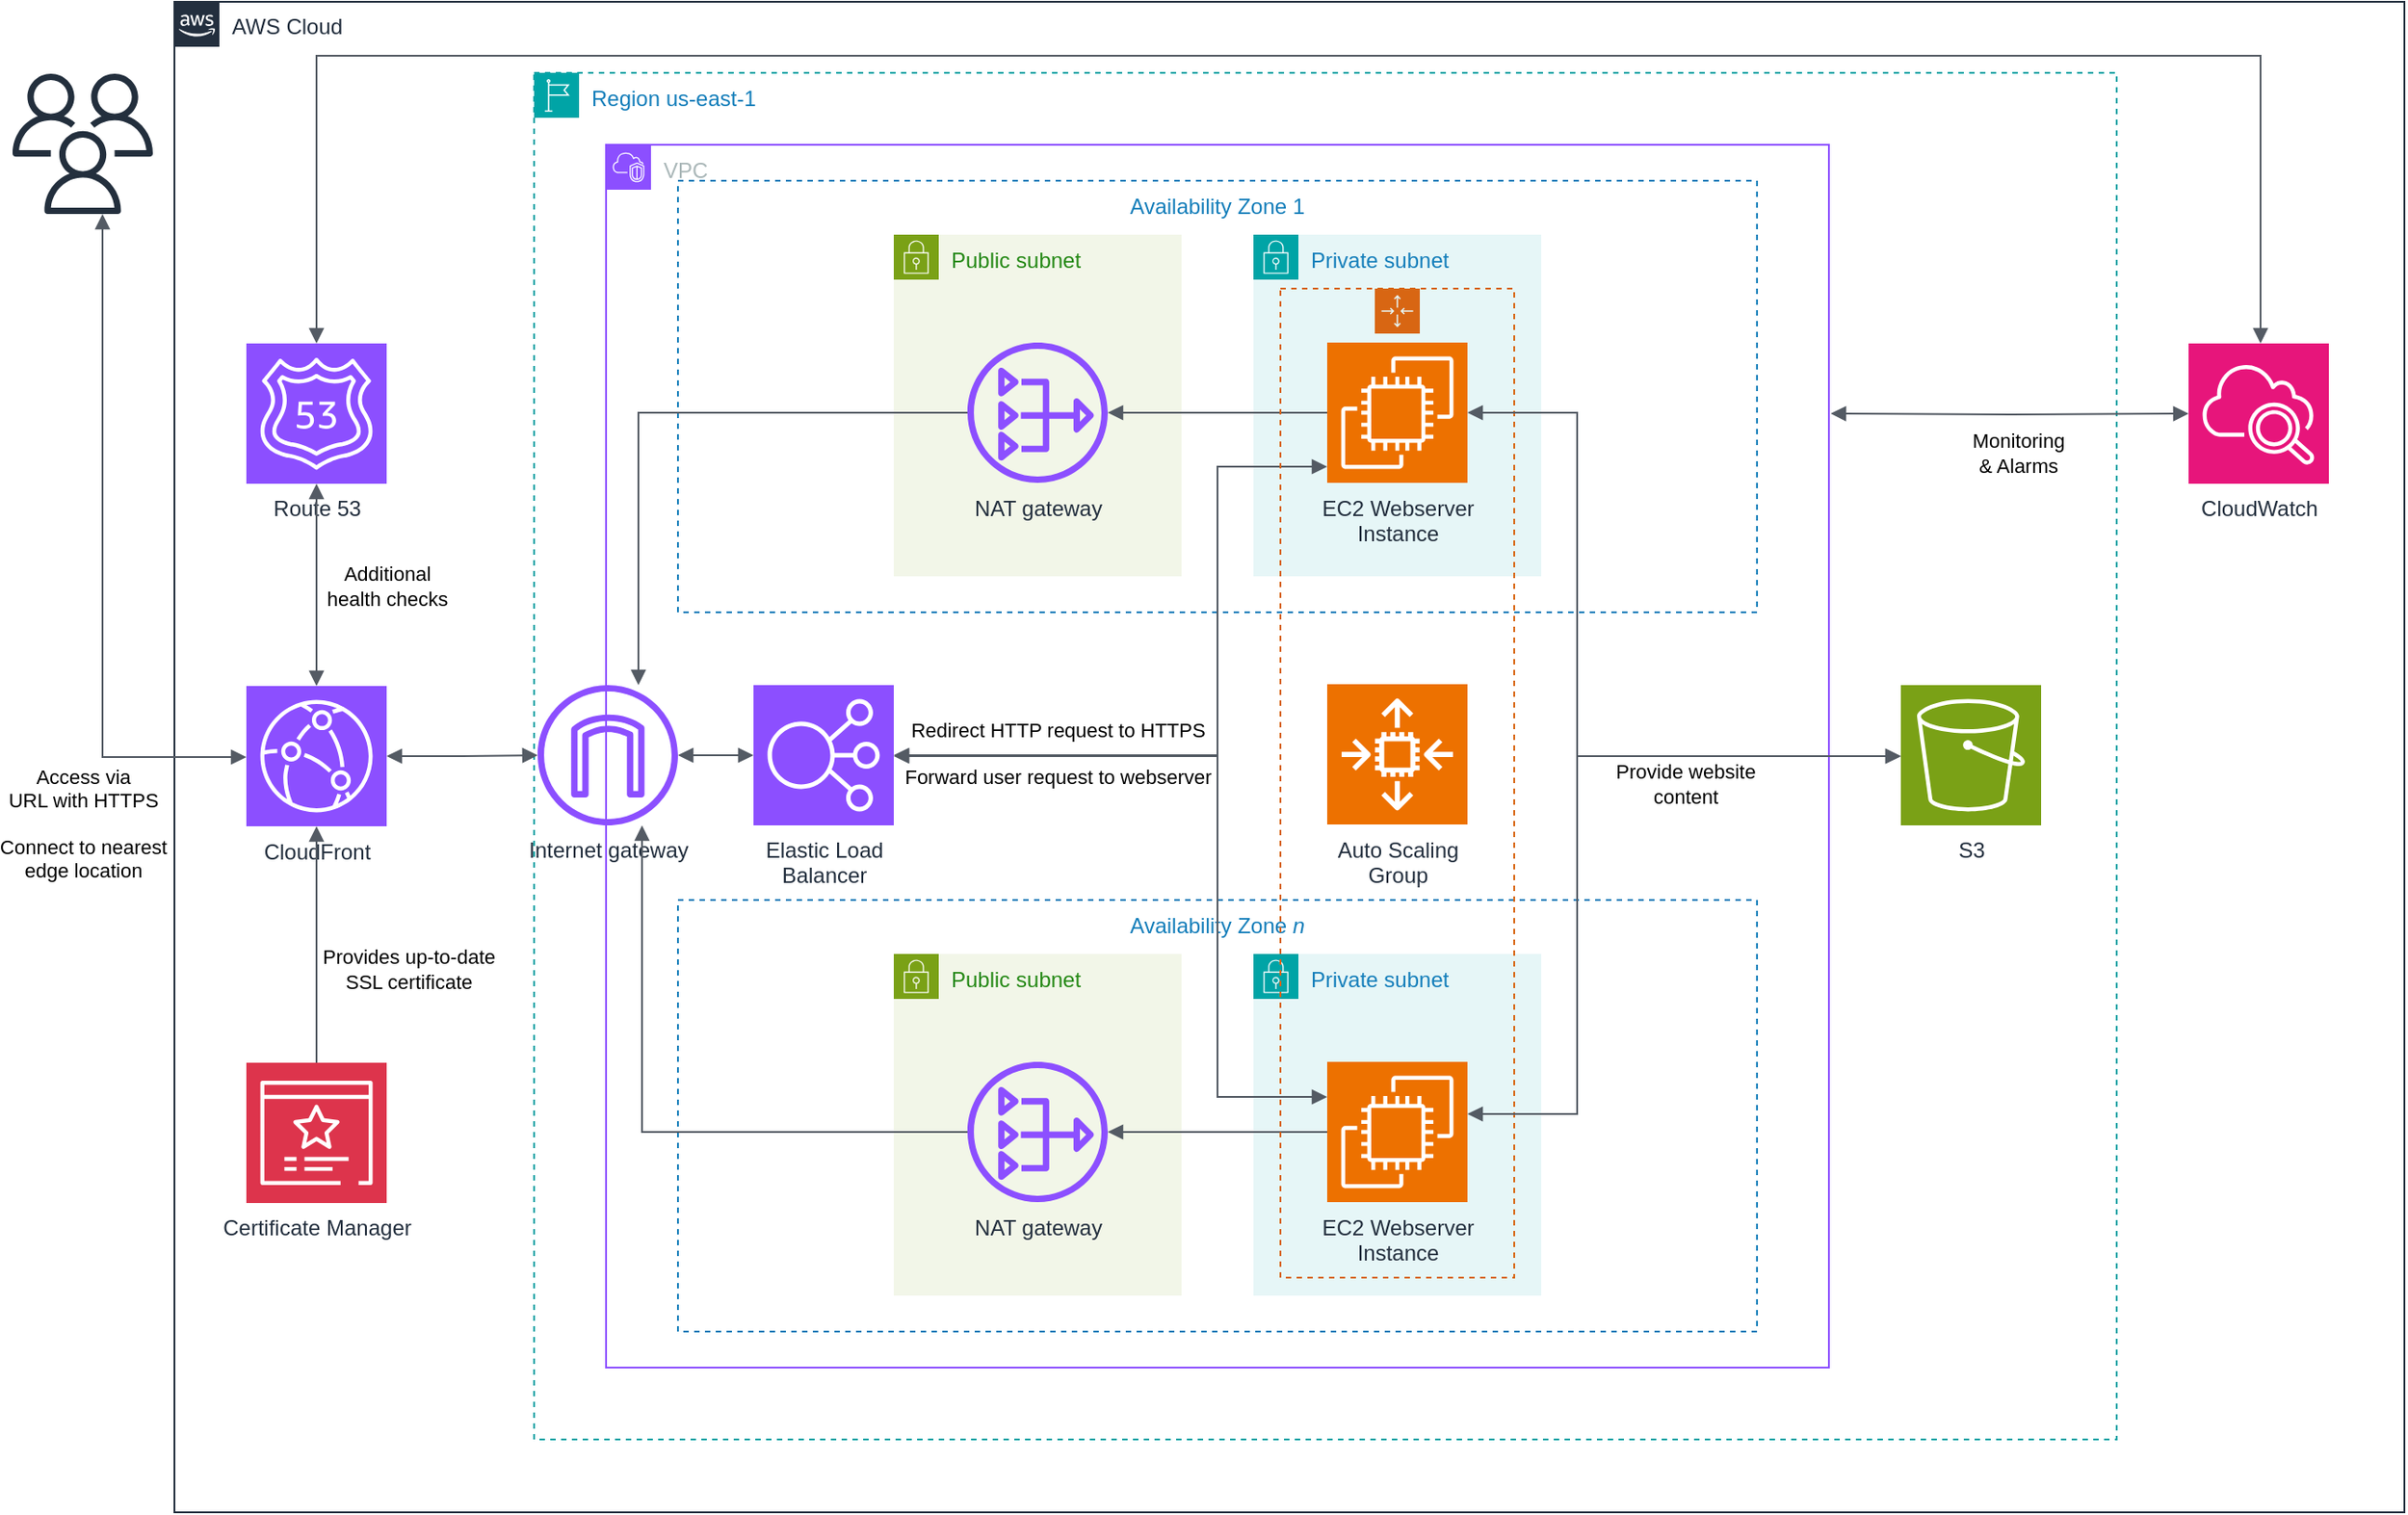 <mxfile version="27.2.0">
  <diagram name="Page-1" id="efBgUYCpng5PkKpcYZrM">
    <mxGraphModel dx="1480" dy="649" grid="1" gridSize="10" guides="1" tooltips="1" connect="1" arrows="1" fold="1" page="1" pageScale="1" pageWidth="4681" pageHeight="3300" math="0" shadow="0">
      <root>
        <mxCell id="0" />
        <mxCell id="1" parent="0" />
        <mxCell id="yOGMa0b0r7lXB7wIK1G4-1" value="AWS Cloud" style="points=[[0,0],[0.25,0],[0.5,0],[0.75,0],[1,0],[1,0.25],[1,0.5],[1,0.75],[1,1],[0.75,1],[0.5,1],[0.25,1],[0,1],[0,0.75],[0,0.5],[0,0.25]];outlineConnect=0;gradientColor=none;html=1;whiteSpace=wrap;fontSize=12;fontStyle=0;container=1;pointerEvents=0;collapsible=0;recursiveResize=0;shape=mxgraph.aws4.group;grIcon=mxgraph.aws4.group_aws_cloud_alt;strokeColor=#232F3E;fillColor=none;verticalAlign=top;align=left;spacingLeft=30;fontColor=#232F3E;dashed=0;" parent="1" vertex="1">
          <mxGeometry x="120" y="240" width="1240" height="840" as="geometry" />
        </mxCell>
        <mxCell id="LyuqNalALGvuG2NP7ksM-8" value="CloudWatch" style="sketch=0;points=[[0,0,0],[0.25,0,0],[0.5,0,0],[0.75,0,0],[1,0,0],[0,1,0],[0.25,1,0],[0.5,1,0],[0.75,1,0],[1,1,0],[0,0.25,0],[0,0.5,0],[0,0.75,0],[1,0.25,0],[1,0.5,0],[1,0.75,0]];points=[[0,0,0],[0.25,0,0],[0.5,0,0],[0.75,0,0],[1,0,0],[0,1,0],[0.25,1,0],[0.5,1,0],[0.75,1,0],[1,1,0],[0,0.25,0],[0,0.5,0],[0,0.75,0],[1,0.25,0],[1,0.5,0],[1,0.75,0]];outlineConnect=0;fontColor=#232F3E;fillColor=#E7157B;strokeColor=#ffffff;dashed=0;verticalLabelPosition=bottom;verticalAlign=top;align=center;html=1;fontSize=12;fontStyle=0;aspect=fixed;shape=mxgraph.aws4.resourceIcon;resIcon=mxgraph.aws4.cloudwatch_2;" vertex="1" parent="yOGMa0b0r7lXB7wIK1G4-1">
          <mxGeometry x="1120" y="190" width="78" height="78" as="geometry" />
        </mxCell>
        <mxCell id="yOGMa0b0r7lXB7wIK1G4-2" value="Region us-east-1" style="points=[[0,0],[0.25,0],[0.5,0],[0.75,0],[1,0],[1,0.25],[1,0.5],[1,0.75],[1,1],[0.75,1],[0.5,1],[0.25,1],[0,1],[0,0.75],[0,0.5],[0,0.25]];outlineConnect=0;gradientColor=none;html=1;whiteSpace=wrap;fontSize=12;fontStyle=0;container=1;pointerEvents=0;collapsible=0;recursiveResize=0;shape=mxgraph.aws4.group;grIcon=mxgraph.aws4.group_region;strokeColor=#00A4A6;fillColor=none;verticalAlign=top;align=left;spacingLeft=30;fontColor=#147EBA;dashed=1;" parent="yOGMa0b0r7lXB7wIK1G4-1" vertex="1">
          <mxGeometry x="200" y="39.5" width="880" height="760" as="geometry" />
        </mxCell>
        <mxCell id="yOGMa0b0r7lXB7wIK1G4-3" value="VPC" style="points=[[0,0],[0.25,0],[0.5,0],[0.75,0],[1,0],[1,0.25],[1,0.5],[1,0.75],[1,1],[0.75,1],[0.5,1],[0.25,1],[0,1],[0,0.75],[0,0.5],[0,0.25]];outlineConnect=0;gradientColor=none;html=1;whiteSpace=wrap;fontSize=12;fontStyle=0;container=1;pointerEvents=0;collapsible=0;recursiveResize=0;shape=mxgraph.aws4.group;grIcon=mxgraph.aws4.group_vpc2;strokeColor=#8C4FFF;fillColor=none;verticalAlign=top;align=left;spacingLeft=30;fontColor=#AAB7B8;dashed=0;" parent="yOGMa0b0r7lXB7wIK1G4-2" vertex="1">
          <mxGeometry x="40" y="40" width="680" height="680" as="geometry" />
        </mxCell>
        <mxCell id="yOGMa0b0r7lXB7wIK1G4-29" value="Private subnet" style="points=[[0,0],[0.25,0],[0.5,0],[0.75,0],[1,0],[1,0.25],[1,0.5],[1,0.75],[1,1],[0.75,1],[0.5,1],[0.25,1],[0,1],[0,0.75],[0,0.5],[0,0.25]];outlineConnect=0;gradientColor=none;html=1;whiteSpace=wrap;fontSize=12;fontStyle=0;container=1;pointerEvents=0;collapsible=0;recursiveResize=0;shape=mxgraph.aws4.group;grIcon=mxgraph.aws4.group_security_group;grStroke=0;strokeColor=#00A4A6;fillColor=#E6F6F7;verticalAlign=top;align=left;spacingLeft=30;fontColor=#147EBA;dashed=0;" parent="yOGMa0b0r7lXB7wIK1G4-3" vertex="1">
          <mxGeometry x="360" y="450" width="160" height="190" as="geometry" />
        </mxCell>
        <mxCell id="yOGMa0b0r7lXB7wIK1G4-12" value="Availability Zone 1" style="fillColor=none;strokeColor=#147EBA;dashed=1;verticalAlign=top;fontStyle=0;fontColor=#147EBA;whiteSpace=wrap;html=1;" parent="yOGMa0b0r7lXB7wIK1G4-3" vertex="1">
          <mxGeometry x="40" y="20" width="600" height="240" as="geometry" />
        </mxCell>
        <mxCell id="yOGMa0b0r7lXB7wIK1G4-13" value="Availability Zone &lt;i&gt;n&lt;/i&gt;" style="fillColor=none;strokeColor=#147EBA;dashed=1;verticalAlign=top;fontStyle=0;fontColor=#147EBA;whiteSpace=wrap;html=1;" parent="yOGMa0b0r7lXB7wIK1G4-3" vertex="1">
          <mxGeometry x="40" y="420" width="600" height="240" as="geometry" />
        </mxCell>
        <mxCell id="yOGMa0b0r7lXB7wIK1G4-25" value="Public subnet" style="points=[[0,0],[0.25,0],[0.5,0],[0.75,0],[1,0],[1,0.25],[1,0.5],[1,0.75],[1,1],[0.75,1],[0.5,1],[0.25,1],[0,1],[0,0.75],[0,0.5],[0,0.25]];outlineConnect=0;gradientColor=none;html=1;whiteSpace=wrap;fontSize=12;fontStyle=0;container=1;pointerEvents=0;collapsible=0;recursiveResize=0;shape=mxgraph.aws4.group;grIcon=mxgraph.aws4.group_security_group;grStroke=0;strokeColor=#7AA116;fillColor=#F2F6E8;verticalAlign=top;align=left;spacingLeft=30;fontColor=#248814;dashed=0;" parent="yOGMa0b0r7lXB7wIK1G4-3" vertex="1">
          <mxGeometry x="160" y="450" width="160" height="190" as="geometry" />
        </mxCell>
        <mxCell id="yOGMa0b0r7lXB7wIK1G4-31" value="" style="edgeStyle=orthogonalEdgeStyle;html=1;endArrow=block;elbow=vertical;startArrow=block;startFill=1;endFill=1;strokeColor=#545B64;rounded=0;entryX=0;entryY=0.25;entryDx=0;entryDy=0;entryPerimeter=0;" parent="yOGMa0b0r7lXB7wIK1G4-3" source="LyuqNalALGvuG2NP7ksM-10" target="LyuqNalALGvuG2NP7ksM-5" edge="1">
          <mxGeometry width="100" relative="1" as="geometry">
            <mxPoint x="460" y="340" as="sourcePoint" />
            <mxPoint x="560" y="340" as="targetPoint" />
            <Array as="points">
              <mxPoint x="129" y="340" />
              <mxPoint x="340" y="340" />
              <mxPoint x="340" y="520" />
            </Array>
          </mxGeometry>
        </mxCell>
        <mxCell id="yOGMa0b0r7lXB7wIK1G4-34" value="" style="edgeStyle=orthogonalEdgeStyle;html=1;endArrow=none;elbow=vertical;startArrow=block;startFill=1;strokeColor=#545B64;rounded=0;" parent="yOGMa0b0r7lXB7wIK1G4-3" source="LyuqNalALGvuG2NP7ksM-12" target="LyuqNalALGvuG2NP7ksM-5" edge="1">
          <mxGeometry width="100" relative="1" as="geometry">
            <mxPoint x="460" y="340" as="sourcePoint" />
            <mxPoint x="560" y="340" as="targetPoint" />
          </mxGeometry>
        </mxCell>
        <mxCell id="LyuqNalALGvuG2NP7ksM-10" value="Elastic Load&lt;div&gt;Balancer&lt;/div&gt;" style="sketch=0;points=[[0,0,0],[0.25,0,0],[0.5,0,0],[0.75,0,0],[1,0,0],[0,1,0],[0.25,1,0],[0.5,1,0],[0.75,1,0],[1,1,0],[0,0.25,0],[0,0.5,0],[0,0.75,0],[1,0.25,0],[1,0.5,0],[1,0.75,0]];outlineConnect=0;fontColor=#232F3E;fillColor=#8C4FFF;strokeColor=#ffffff;dashed=0;verticalLabelPosition=bottom;verticalAlign=top;align=center;html=1;fontSize=12;fontStyle=0;aspect=fixed;shape=mxgraph.aws4.resourceIcon;resIcon=mxgraph.aws4.elastic_load_balancing;" vertex="1" parent="yOGMa0b0r7lXB7wIK1G4-3">
          <mxGeometry x="82" y="300.5" width="78" height="78" as="geometry" />
        </mxCell>
        <mxCell id="LyuqNalALGvuG2NP7ksM-13" value="Internet gateway" style="sketch=0;outlineConnect=0;fontColor=#232F3E;gradientColor=none;fillColor=#8C4FFF;strokeColor=none;dashed=0;verticalLabelPosition=bottom;verticalAlign=top;align=center;html=1;fontSize=12;fontStyle=0;aspect=fixed;pointerEvents=1;shape=mxgraph.aws4.internet_gateway;" vertex="1" parent="yOGMa0b0r7lXB7wIK1G4-3">
          <mxGeometry x="-38" y="300.5" width="78" height="78" as="geometry" />
        </mxCell>
        <mxCell id="yOGMa0b0r7lXB7wIK1G4-37" value="" style="edgeStyle=orthogonalEdgeStyle;html=1;endArrow=none;elbow=vertical;startArrow=block;startFill=1;strokeColor=#545B64;rounded=0;" parent="yOGMa0b0r7lXB7wIK1G4-3" source="LyuqNalALGvuG2NP7ksM-13" target="LyuqNalALGvuG2NP7ksM-12" edge="1">
          <mxGeometry width="100" relative="1" as="geometry">
            <mxPoint x="-130" y="470" as="sourcePoint" />
            <mxPoint x="560" y="340" as="targetPoint" />
            <Array as="points">
              <mxPoint x="20" y="549" />
            </Array>
          </mxGeometry>
        </mxCell>
        <mxCell id="yOGMa0b0r7lXB7wIK1G4-27" value="" style="edgeStyle=orthogonalEdgeStyle;html=1;endArrow=block;elbow=vertical;startArrow=block;startFill=1;endFill=1;strokeColor=#545B64;rounded=0;" parent="yOGMa0b0r7lXB7wIK1G4-3" source="LyuqNalALGvuG2NP7ksM-13" target="LyuqNalALGvuG2NP7ksM-10" edge="1">
          <mxGeometry width="100" relative="1" as="geometry">
            <mxPoint x="460" y="340" as="sourcePoint" />
            <mxPoint x="560" y="340" as="targetPoint" />
          </mxGeometry>
        </mxCell>
        <mxCell id="yOGMa0b0r7lXB7wIK1G4-28" value="Private subnet" style="points=[[0,0],[0.25,0],[0.5,0],[0.75,0],[1,0],[1,0.25],[1,0.5],[1,0.75],[1,1],[0.75,1],[0.5,1],[0.25,1],[0,1],[0,0.75],[0,0.5],[0,0.25]];outlineConnect=0;gradientColor=none;html=1;whiteSpace=wrap;fontSize=12;fontStyle=0;container=1;pointerEvents=0;collapsible=0;recursiveResize=0;shape=mxgraph.aws4.group;grIcon=mxgraph.aws4.group_security_group;grStroke=0;strokeColor=#00A4A6;fillColor=#E6F6F7;verticalAlign=top;align=left;spacingLeft=30;fontColor=#147EBA;dashed=0;" parent="yOGMa0b0r7lXB7wIK1G4-3" vertex="1">
          <mxGeometry x="360" y="50" width="160" height="190" as="geometry" />
        </mxCell>
        <mxCell id="LyuqNalALGvuG2NP7ksM-4" value="EC2 Webserver&lt;div&gt;Instance&lt;/div&gt;" style="sketch=0;points=[[0,0,0],[0.25,0,0],[0.5,0,0],[0.75,0,0],[1,0,0],[0,1,0],[0.25,1,0],[0.5,1,0],[0.75,1,0],[1,1,0],[0,0.25,0],[0,0.5,0],[0,0.75,0],[1,0.25,0],[1,0.5,0],[1,0.75,0]];outlineConnect=0;fontColor=#232F3E;fillColor=#ED7100;strokeColor=#ffffff;dashed=0;verticalLabelPosition=bottom;verticalAlign=top;align=center;html=1;fontSize=12;fontStyle=0;aspect=fixed;shape=mxgraph.aws4.resourceIcon;resIcon=mxgraph.aws4.ec2;" vertex="1" parent="yOGMa0b0r7lXB7wIK1G4-28">
          <mxGeometry x="41" y="60" width="78" height="78" as="geometry" />
        </mxCell>
        <mxCell id="yOGMa0b0r7lXB7wIK1G4-23" value="Public subnet" style="points=[[0,0],[0.25,0],[0.5,0],[0.75,0],[1,0],[1,0.25],[1,0.5],[1,0.75],[1,1],[0.75,1],[0.5,1],[0.25,1],[0,1],[0,0.75],[0,0.5],[0,0.25]];outlineConnect=0;gradientColor=none;html=1;whiteSpace=wrap;fontSize=12;fontStyle=0;container=1;pointerEvents=0;collapsible=0;recursiveResize=0;shape=mxgraph.aws4.group;grIcon=mxgraph.aws4.group_security_group;grStroke=0;strokeColor=#7AA116;fillColor=#F2F6E8;verticalAlign=top;align=left;spacingLeft=30;fontColor=#248814;dashed=0;" parent="yOGMa0b0r7lXB7wIK1G4-3" vertex="1">
          <mxGeometry x="160" y="50" width="160" height="190" as="geometry" />
        </mxCell>
        <mxCell id="yOGMa0b0r7lXB7wIK1G4-35" value="" style="edgeStyle=orthogonalEdgeStyle;html=1;endArrow=none;elbow=vertical;startArrow=block;startFill=1;strokeColor=#545B64;rounded=0;entryX=0;entryY=0.5;entryDx=0;entryDy=0;entryPerimeter=0;" parent="yOGMa0b0r7lXB7wIK1G4-3" source="LyuqNalALGvuG2NP7ksM-11" target="LyuqNalALGvuG2NP7ksM-4" edge="1">
          <mxGeometry width="100" relative="1" as="geometry">
            <mxPoint x="460" y="320" as="sourcePoint" />
            <mxPoint x="560" y="320" as="targetPoint" />
          </mxGeometry>
        </mxCell>
        <mxCell id="LyuqNalALGvuG2NP7ksM-11" value="NAT gateway" style="sketch=0;outlineConnect=0;fontColor=#232F3E;gradientColor=none;fillColor=#8C4FFF;strokeColor=none;dashed=0;verticalLabelPosition=bottom;verticalAlign=top;align=center;html=1;fontSize=12;fontStyle=0;aspect=fixed;pointerEvents=1;shape=mxgraph.aws4.nat_gateway;" vertex="1" parent="yOGMa0b0r7lXB7wIK1G4-3">
          <mxGeometry x="201" y="110" width="78" height="78" as="geometry" />
        </mxCell>
        <mxCell id="yOGMa0b0r7lXB7wIK1G4-33" value="" style="edgeStyle=orthogonalEdgeStyle;html=1;endArrow=block;elbow=vertical;startArrow=block;startFill=1;endFill=1;strokeColor=#545B64;rounded=0;" parent="yOGMa0b0r7lXB7wIK1G4-3" source="LyuqNalALGvuG2NP7ksM-10" target="LyuqNalALGvuG2NP7ksM-4" edge="1">
          <mxGeometry width="100" relative="1" as="geometry">
            <mxPoint x="460" y="340" as="sourcePoint" />
            <mxPoint x="560" y="340" as="targetPoint" />
            <Array as="points">
              <mxPoint x="340" y="340" />
              <mxPoint x="340" y="179" />
            </Array>
          </mxGeometry>
        </mxCell>
        <mxCell id="LyuqNalALGvuG2NP7ksM-26" value="Redirect HTTP request to HTTPS&lt;div&gt;&lt;br&gt;&lt;/div&gt;&lt;div&gt;Forward user request to webserver&lt;/div&gt;" style="edgeLabel;html=1;align=center;verticalAlign=middle;resizable=0;points=[];labelBackgroundColor=none;" vertex="1" connectable="0" parent="yOGMa0b0r7lXB7wIK1G4-33">
          <mxGeometry x="-0.869" y="1" relative="1" as="geometry">
            <mxPoint x="64" as="offset" />
          </mxGeometry>
        </mxCell>
        <mxCell id="yOGMa0b0r7lXB7wIK1G4-21" value="" style="points=[[0,0],[0.25,0],[0.5,0],[0.75,0],[1,0],[1,0.25],[1,0.5],[1,0.75],[1,1],[0.75,1],[0.5,1],[0.25,1],[0,1],[0,0.75],[0,0.5],[0,0.25]];outlineConnect=0;gradientColor=none;html=1;whiteSpace=wrap;fontSize=12;fontStyle=0;container=1;pointerEvents=0;collapsible=0;recursiveResize=0;shape=mxgraph.aws4.groupCenter;grIcon=mxgraph.aws4.group_auto_scaling_group;grStroke=1;strokeColor=#D86613;fillColor=none;verticalAlign=top;align=center;fontColor=#D86613;dashed=1;spacingTop=25;" parent="yOGMa0b0r7lXB7wIK1G4-3" vertex="1">
          <mxGeometry x="375" y="80" width="130" height="550" as="geometry" />
        </mxCell>
        <mxCell id="LyuqNalALGvuG2NP7ksM-5" value="EC2 Webserver&lt;div&gt;Instance&lt;/div&gt;" style="sketch=0;points=[[0,0,0],[0.25,0,0],[0.5,0,0],[0.75,0,0],[1,0,0],[0,1,0],[0.25,1,0],[0.5,1,0],[0.75,1,0],[1,1,0],[0,0.25,0],[0,0.5,0],[0,0.75,0],[1,0.25,0],[1,0.5,0],[1,0.75,0]];outlineConnect=0;fontColor=#232F3E;fillColor=#ED7100;strokeColor=#ffffff;dashed=0;verticalLabelPosition=bottom;verticalAlign=top;align=center;html=1;fontSize=12;fontStyle=0;aspect=fixed;shape=mxgraph.aws4.resourceIcon;resIcon=mxgraph.aws4.ec2;" vertex="1" parent="yOGMa0b0r7lXB7wIK1G4-21">
          <mxGeometry x="26" y="430" width="78" height="78" as="geometry" />
        </mxCell>
        <mxCell id="LyuqNalALGvuG2NP7ksM-7" value="Auto Scaling&lt;div&gt;Group&lt;/div&gt;" style="sketch=0;points=[[0,0,0],[0.25,0,0],[0.5,0,0],[0.75,0,0],[1,0,0],[0,1,0],[0.25,1,0],[0.5,1,0],[0.75,1,0],[1,1,0],[0,0.25,0],[0,0.5,0],[0,0.75,0],[1,0.25,0],[1,0.5,0],[1,0.75,0]];outlineConnect=0;fontColor=#232F3E;fillColor=#ED7100;strokeColor=#ffffff;dashed=0;verticalLabelPosition=bottom;verticalAlign=top;align=center;html=1;fontSize=12;fontStyle=0;aspect=fixed;shape=mxgraph.aws4.resourceIcon;resIcon=mxgraph.aws4.auto_scaling2;" vertex="1" parent="yOGMa0b0r7lXB7wIK1G4-21">
          <mxGeometry x="26" y="220" width="78" height="78" as="geometry" />
        </mxCell>
        <mxCell id="yOGMa0b0r7lXB7wIK1G4-36" value="" style="edgeStyle=orthogonalEdgeStyle;html=1;endArrow=none;elbow=vertical;startArrow=block;startFill=1;strokeColor=#545B64;rounded=0;" parent="yOGMa0b0r7lXB7wIK1G4-3" source="LyuqNalALGvuG2NP7ksM-13" target="LyuqNalALGvuG2NP7ksM-11" edge="1">
          <mxGeometry width="100" relative="1" as="geometry">
            <mxPoint x="460" y="340" as="sourcePoint" />
            <mxPoint x="560" y="340" as="targetPoint" />
            <Array as="points">
              <mxPoint x="18" y="149" />
            </Array>
          </mxGeometry>
        </mxCell>
        <mxCell id="LyuqNalALGvuG2NP7ksM-12" value="NAT gateway" style="sketch=0;outlineConnect=0;fontColor=#232F3E;gradientColor=none;fillColor=#8C4FFF;strokeColor=none;dashed=0;verticalLabelPosition=bottom;verticalAlign=top;align=center;html=1;fontSize=12;fontStyle=0;aspect=fixed;pointerEvents=1;shape=mxgraph.aws4.nat_gateway;" vertex="1" parent="yOGMa0b0r7lXB7wIK1G4-3">
          <mxGeometry x="201" y="510" width="78" height="78" as="geometry" />
        </mxCell>
        <mxCell id="LyuqNalALGvuG2NP7ksM-9" value="S3" style="sketch=0;points=[[0,0,0],[0.25,0,0],[0.5,0,0],[0.75,0,0],[1,0,0],[0,1,0],[0.25,1,0],[0.5,1,0],[0.75,1,0],[1,1,0],[0,0.25,0],[0,0.5,0],[0,0.75,0],[1,0.25,0],[1,0.5,0],[1,0.75,0]];outlineConnect=0;fontColor=#232F3E;fillColor=#7AA116;strokeColor=#ffffff;dashed=0;verticalLabelPosition=bottom;verticalAlign=top;align=center;html=1;fontSize=12;fontStyle=0;aspect=fixed;shape=mxgraph.aws4.resourceIcon;resIcon=mxgraph.aws4.s3;" vertex="1" parent="yOGMa0b0r7lXB7wIK1G4-2">
          <mxGeometry x="760" y="340.5" width="78" height="78" as="geometry" />
        </mxCell>
        <mxCell id="LyuqNalALGvuG2NP7ksM-15" value="" style="edgeStyle=orthogonalEdgeStyle;html=1;endArrow=block;elbow=vertical;startArrow=block;startFill=1;endFill=1;strokeColor=#545B64;rounded=0;exitX=1;exitY=0.5;exitDx=0;exitDy=0;exitPerimeter=0;" edge="1" parent="yOGMa0b0r7lXB7wIK1G4-2" source="LyuqNalALGvuG2NP7ksM-4" target="LyuqNalALGvuG2NP7ksM-9">
          <mxGeometry width="100" relative="1" as="geometry">
            <mxPoint x="520" y="310" as="sourcePoint" />
            <mxPoint x="620" y="310" as="targetPoint" />
            <Array as="points">
              <mxPoint x="580" y="189" />
              <mxPoint x="580" y="380" />
            </Array>
          </mxGeometry>
        </mxCell>
        <mxCell id="LyuqNalALGvuG2NP7ksM-16" value="" style="edgeStyle=orthogonalEdgeStyle;html=1;endArrow=block;elbow=vertical;startArrow=block;startFill=1;endFill=1;strokeColor=#545B64;rounded=0;" edge="1" parent="yOGMa0b0r7lXB7wIK1G4-2" source="LyuqNalALGvuG2NP7ksM-5" target="LyuqNalALGvuG2NP7ksM-9">
          <mxGeometry width="100" relative="1" as="geometry">
            <mxPoint x="520" y="310" as="sourcePoint" />
            <mxPoint x="620" y="310" as="targetPoint" />
            <Array as="points">
              <mxPoint x="580" y="579" />
              <mxPoint x="580" y="380" />
            </Array>
          </mxGeometry>
        </mxCell>
        <mxCell id="LyuqNalALGvuG2NP7ksM-23" value="Provide website&lt;div&gt;content&lt;/div&gt;" style="edgeLabel;html=1;align=center;verticalAlign=middle;resizable=0;points=[];labelBackgroundColor=none;" vertex="1" connectable="0" parent="LyuqNalALGvuG2NP7ksM-16">
          <mxGeometry x="0.416" relative="1" as="geometry">
            <mxPoint x="8" y="15" as="offset" />
          </mxGeometry>
        </mxCell>
        <mxCell id="LyuqNalALGvuG2NP7ksM-14" value="" style="edgeStyle=orthogonalEdgeStyle;html=1;endArrow=block;elbow=vertical;startArrow=block;startFill=1;endFill=1;strokeColor=#545B64;rounded=0;" edge="1" parent="yOGMa0b0r7lXB7wIK1G4-1" target="LyuqNalALGvuG2NP7ksM-8">
          <mxGeometry width="100" relative="1" as="geometry">
            <mxPoint x="921" y="229" as="sourcePoint" />
            <mxPoint x="820" y="349.5" as="targetPoint" />
          </mxGeometry>
        </mxCell>
        <mxCell id="LyuqNalALGvuG2NP7ksM-20" value="Monitoring&lt;div&gt;&amp;amp; Alarms&lt;/div&gt;" style="edgeLabel;html=1;align=center;verticalAlign=middle;resizable=0;points=[];labelBackgroundColor=none;" vertex="1" connectable="0" parent="LyuqNalALGvuG2NP7ksM-14">
          <mxGeometry x="0.057" y="-2" relative="1" as="geometry">
            <mxPoint x="-1" y="20" as="offset" />
          </mxGeometry>
        </mxCell>
        <mxCell id="LyuqNalALGvuG2NP7ksM-1" value="CloudFront" style="sketch=0;points=[[0,0,0],[0.25,0,0],[0.5,0,0],[0.75,0,0],[1,0,0],[0,1,0],[0.25,1,0],[0.5,1,0],[0.75,1,0],[1,1,0],[0,0.25,0],[0,0.5,0],[0,0.75,0],[1,0.25,0],[1,0.5,0],[1,0.75,0]];outlineConnect=0;fontColor=#232F3E;fillColor=#8C4FFF;strokeColor=#ffffff;dashed=0;verticalLabelPosition=bottom;verticalAlign=top;align=center;html=1;fontSize=12;fontStyle=0;aspect=fixed;shape=mxgraph.aws4.resourceIcon;resIcon=mxgraph.aws4.cloudfront;" vertex="1" parent="yOGMa0b0r7lXB7wIK1G4-1">
          <mxGeometry x="40" y="380.5" width="78" height="78" as="geometry" />
        </mxCell>
        <mxCell id="LyuqNalALGvuG2NP7ksM-2" value="Route 53" style="sketch=0;points=[[0,0,0],[0.25,0,0],[0.5,0,0],[0.75,0,0],[1,0,0],[0,1,0],[0.25,1,0],[0.5,1,0],[0.75,1,0],[1,1,0],[0,0.25,0],[0,0.5,0],[0,0.75,0],[1,0.25,0],[1,0.5,0],[1,0.75,0]];outlineConnect=0;fontColor=#232F3E;fillColor=#8C4FFF;strokeColor=#ffffff;dashed=0;verticalLabelPosition=bottom;verticalAlign=top;align=center;html=1;fontSize=12;fontStyle=0;aspect=fixed;shape=mxgraph.aws4.resourceIcon;resIcon=mxgraph.aws4.route_53;" vertex="1" parent="yOGMa0b0r7lXB7wIK1G4-1">
          <mxGeometry x="40" y="190" width="78" height="78" as="geometry" />
        </mxCell>
        <mxCell id="LyuqNalALGvuG2NP7ksM-3" value="" style="edgeStyle=orthogonalEdgeStyle;html=1;endArrow=block;elbow=vertical;startArrow=block;startFill=1;endFill=1;strokeColor=#545B64;rounded=0;" edge="1" parent="yOGMa0b0r7lXB7wIK1G4-1" source="LyuqNalALGvuG2NP7ksM-2" target="LyuqNalALGvuG2NP7ksM-1">
          <mxGeometry width="100" relative="1" as="geometry">
            <mxPoint x="680" y="212" as="sourcePoint" />
            <mxPoint x="780" y="212" as="targetPoint" />
          </mxGeometry>
        </mxCell>
        <mxCell id="LyuqNalALGvuG2NP7ksM-24" value="Additional&lt;div&gt;health checks&lt;/div&gt;" style="edgeLabel;html=1;align=center;verticalAlign=middle;resizable=0;points=[];labelBackgroundColor=none;" vertex="1" connectable="0" parent="LyuqNalALGvuG2NP7ksM-3">
          <mxGeometry x="0.008" y="1" relative="1" as="geometry">
            <mxPoint x="38" as="offset" />
          </mxGeometry>
        </mxCell>
        <mxCell id="LyuqNalALGvuG2NP7ksM-6" value="Certificate Manag&lt;span style=&quot;background-color: transparent; color: light-dark(rgb(35, 47, 62), rgb(189, 199, 212));&quot;&gt;er&lt;/span&gt;" style="sketch=0;points=[[0,0,0],[0.25,0,0],[0.5,0,0],[0.75,0,0],[1,0,0],[0,1,0],[0.25,1,0],[0.5,1,0],[0.75,1,0],[1,1,0],[0,0.25,0],[0,0.5,0],[0,0.75,0],[1,0.25,0],[1,0.5,0],[1,0.75,0]];outlineConnect=0;fontColor=#232F3E;fillColor=#DD344C;strokeColor=#ffffff;dashed=0;verticalLabelPosition=bottom;verticalAlign=top;align=center;html=1;fontSize=12;fontStyle=0;aspect=fixed;shape=mxgraph.aws4.resourceIcon;resIcon=mxgraph.aws4.certificate_manager_3;" vertex="1" parent="yOGMa0b0r7lXB7wIK1G4-1">
          <mxGeometry x="40" y="590" width="78" height="78" as="geometry" />
        </mxCell>
        <mxCell id="yOGMa0b0r7lXB7wIK1G4-11" value="" style="edgeStyle=orthogonalEdgeStyle;html=1;endArrow=block;elbow=vertical;startArrow=block;startFill=1;endFill=1;strokeColor=#545B64;rounded=0;" parent="yOGMa0b0r7lXB7wIK1G4-1" source="LyuqNalALGvuG2NP7ksM-1" target="LyuqNalALGvuG2NP7ksM-13" edge="1">
          <mxGeometry width="100" relative="1" as="geometry">
            <mxPoint x="540" y="369.5" as="sourcePoint" />
            <mxPoint x="640" y="369.5" as="targetPoint" />
          </mxGeometry>
        </mxCell>
        <mxCell id="LyuqNalALGvuG2NP7ksM-17" value="" style="edgeStyle=orthogonalEdgeStyle;html=1;endArrow=none;elbow=vertical;startArrow=block;startFill=1;strokeColor=#545B64;rounded=0;" edge="1" parent="yOGMa0b0r7lXB7wIK1G4-1" source="LyuqNalALGvuG2NP7ksM-1" target="LyuqNalALGvuG2NP7ksM-6">
          <mxGeometry width="100" relative="1" as="geometry">
            <mxPoint x="560" y="80" as="sourcePoint" />
            <mxPoint x="660" y="80" as="targetPoint" />
          </mxGeometry>
        </mxCell>
        <mxCell id="LyuqNalALGvuG2NP7ksM-19" value="Provides up-to-date&lt;div&gt;SSL certificate&lt;/div&gt;" style="edgeLabel;html=1;align=center;verticalAlign=middle;resizable=0;points=[];labelBackgroundColor=none;" vertex="1" connectable="0" parent="LyuqNalALGvuG2NP7ksM-17">
          <mxGeometry x="0.069" y="1" relative="1" as="geometry">
            <mxPoint x="50" y="9" as="offset" />
          </mxGeometry>
        </mxCell>
        <mxCell id="LyuqNalALGvuG2NP7ksM-25" value="" style="edgeStyle=orthogonalEdgeStyle;html=1;endArrow=block;elbow=vertical;startArrow=block;startFill=1;endFill=1;strokeColor=#545B64;rounded=0;" edge="1" parent="yOGMa0b0r7lXB7wIK1G4-1" source="LyuqNalALGvuG2NP7ksM-2" target="LyuqNalALGvuG2NP7ksM-8">
          <mxGeometry width="100" relative="1" as="geometry">
            <mxPoint x="520" y="320" as="sourcePoint" />
            <mxPoint x="620" y="320" as="targetPoint" />
            <Array as="points">
              <mxPoint x="79" y="30" />
              <mxPoint x="1160" y="30" />
            </Array>
          </mxGeometry>
        </mxCell>
        <mxCell id="yOGMa0b0r7lXB7wIK1G4-4" value="" style="sketch=0;outlineConnect=0;fontColor=#232F3E;gradientColor=none;fillColor=#232F3D;strokeColor=none;dashed=0;verticalLabelPosition=bottom;verticalAlign=top;align=center;html=1;fontSize=12;fontStyle=0;aspect=fixed;pointerEvents=1;shape=mxgraph.aws4.users;" parent="1" vertex="1">
          <mxGeometry x="30" y="280" width="78" height="78" as="geometry" />
        </mxCell>
        <mxCell id="yOGMa0b0r7lXB7wIK1G4-10" value="" style="edgeStyle=orthogonalEdgeStyle;html=1;endArrow=block;elbow=vertical;startArrow=block;startFill=1;endFill=1;strokeColor=#545B64;rounded=0;entryX=0;entryY=0.5;entryDx=0;entryDy=0;entryPerimeter=0;" parent="1" source="yOGMa0b0r7lXB7wIK1G4-4" target="LyuqNalALGvuG2NP7ksM-1" edge="1">
          <mxGeometry width="100" relative="1" as="geometry">
            <mxPoint x="660" y="530" as="sourcePoint" />
            <mxPoint x="760" y="530" as="targetPoint" />
            <Array as="points">
              <mxPoint x="80" y="660" />
              <mxPoint x="160" y="660" />
            </Array>
          </mxGeometry>
        </mxCell>
        <mxCell id="LyuqNalALGvuG2NP7ksM-21" value="Access&amp;nbsp;&lt;span style=&quot;color: light-dark(rgb(0, 0, 0), rgb(255, 255, 255));&quot;&gt;via&lt;/span&gt;&lt;div&gt;&lt;span style=&quot;color: light-dark(rgb(0, 0, 0), rgb(255, 255, 255));&quot;&gt;URL with HTTPS&lt;/span&gt;&lt;/div&gt;&lt;div&gt;&lt;span style=&quot;color: light-dark(rgb(0, 0, 0), rgb(255, 255, 255));&quot;&gt;&lt;br&gt;&lt;/span&gt;&lt;/div&gt;&lt;div&gt;&lt;span style=&quot;color: light-dark(rgb(0, 0, 0), rgb(255, 255, 255));&quot;&gt;Connect to nearest&lt;/span&gt;&lt;/div&gt;&lt;div&gt;&lt;span style=&quot;color: light-dark(rgb(0, 0, 0), rgb(255, 255, 255));&quot;&gt;edge location&lt;/span&gt;&lt;/div&gt;" style="edgeLabel;html=1;align=center;verticalAlign=middle;resizable=0;points=[];labelBackgroundColor=none;" vertex="1" connectable="0" parent="yOGMa0b0r7lXB7wIK1G4-10">
          <mxGeometry x="0.275" relative="1" as="geometry">
            <mxPoint x="-11" y="95" as="offset" />
          </mxGeometry>
        </mxCell>
      </root>
    </mxGraphModel>
  </diagram>
</mxfile>
